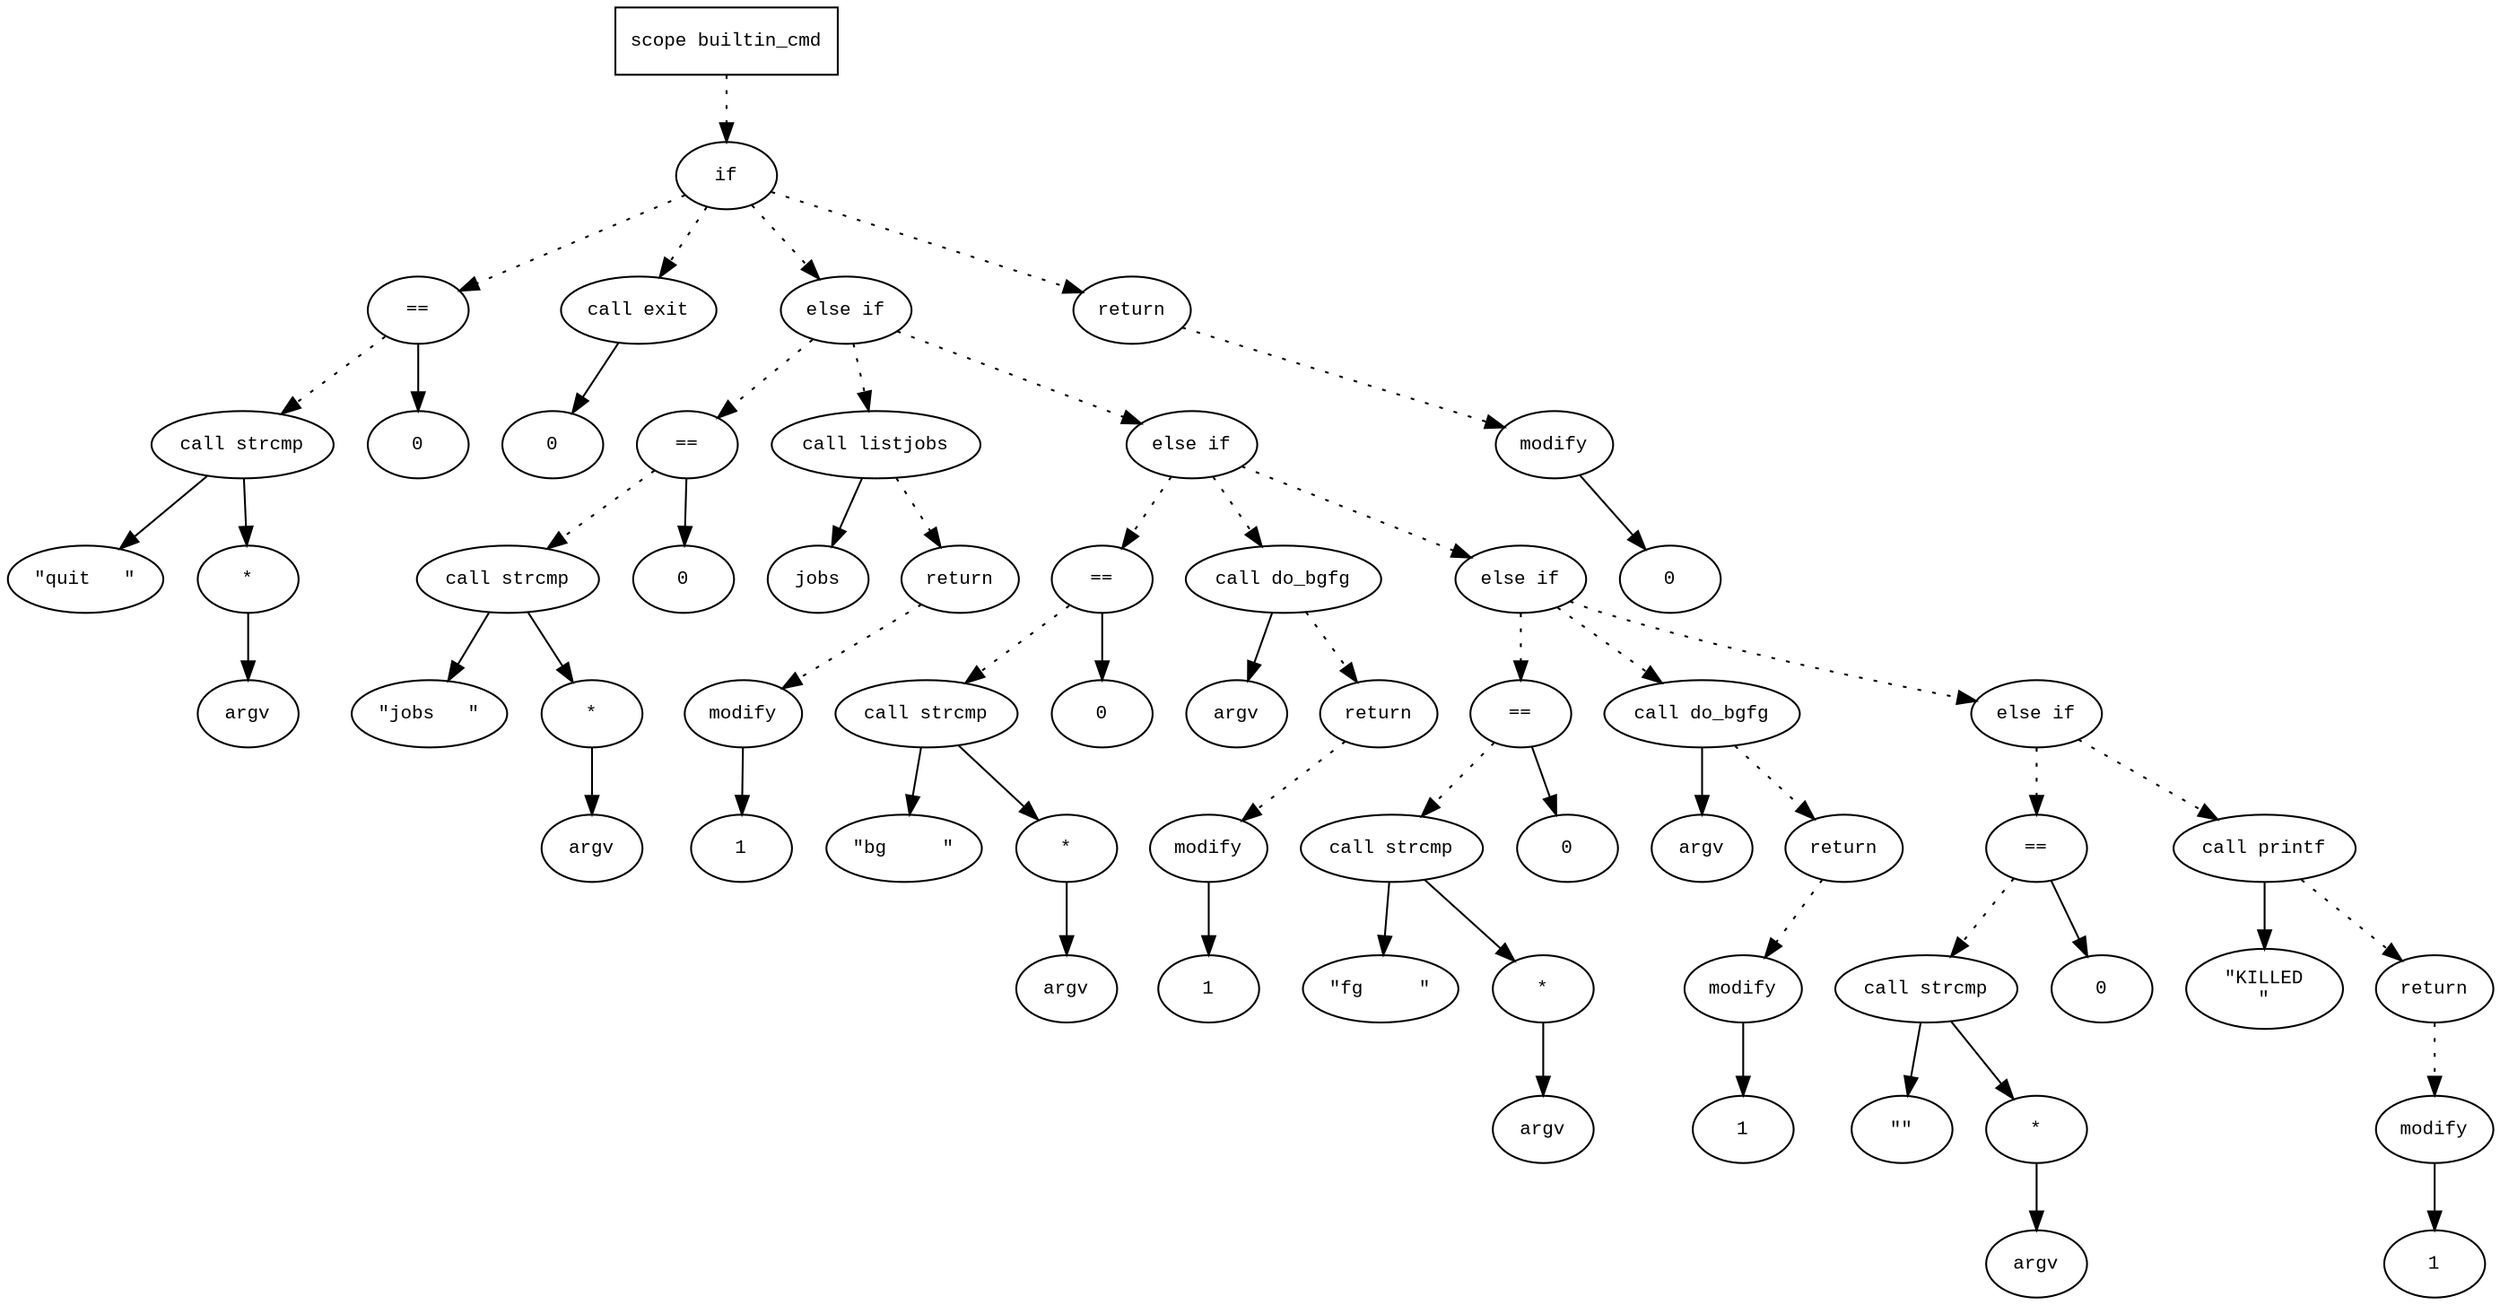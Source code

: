 digraph AST {
  graph [fontname="Times New Roman",fontsize=10];
  node  [fontname="Courier New",fontsize=10];
  edge  [fontname="Times New Roman",fontsize=10];

  node1 [label="scope builtin_cmd",shape=box];
  node2 [label="if",shape=ellipse];
  node1 -> node2 [style=dotted];
  node3 [label="==",shape=ellipse];
  node4 [label="call strcmp",shape=ellipse];
  node5 [label="\"quit   \"",shape=ellipse];
  node4 -> node5;
  node6 [label="*",shape=ellipse];
  node7 [label="argv",shape=ellipse];
  node6 -> node7;
  node4 -> node6;
  node3 -> node4 [style=dotted];
  node8 [label="0",shape=ellipse];
  node3 -> node8;
  node2 -> node3 [style=dotted];
  node9 [label="call exit",shape=ellipse];
  node10 [label="0",shape=ellipse];
  node9 -> node10;
  node2 -> node9 [style=dotted];
  node11 [label="else if",shape=ellipse];
  node2 -> node11 [style=dotted];
  node12 [label="==",shape=ellipse];
  node13 [label="call strcmp",shape=ellipse];
  node14 [label="\"jobs   \"",shape=ellipse];
  node13 -> node14;
  node15 [label="*",shape=ellipse];
  node16 [label="argv",shape=ellipse];
  node15 -> node16;
  node13 -> node15;
  node12 -> node13 [style=dotted];
  node17 [label="0",shape=ellipse];
  node12 -> node17;
  node11 -> node12 [style=dotted];
  node18 [label="call listjobs",shape=ellipse];
  node19 [label="jobs",shape=ellipse];
  node18 -> node19;
  node11 -> node18 [style=dotted];
  node20 [label="return",shape=ellipse];
  node21 [label="modify",shape=ellipse];
  node22 [label="1",shape=ellipse];
  node21 -> node22;
  node20 -> node21 [style=dotted];
  node18 -> node20 [style=dotted];
  node23 [label="else if",shape=ellipse];
  node11 -> node23 [style=dotted];
  node24 [label="==",shape=ellipse];
  node25 [label="call strcmp",shape=ellipse];
  node26 [label="\"bg     \"",shape=ellipse];
  node25 -> node26;
  node27 [label="*",shape=ellipse];
  node28 [label="argv",shape=ellipse];
  node27 -> node28;
  node25 -> node27;
  node24 -> node25 [style=dotted];
  node29 [label="0",shape=ellipse];
  node24 -> node29;
  node23 -> node24 [style=dotted];
  node30 [label="call do_bgfg",shape=ellipse];
  node31 [label="argv",shape=ellipse];
  node30 -> node31;
  node23 -> node30 [style=dotted];
  node32 [label="return",shape=ellipse];
  node33 [label="modify",shape=ellipse];
  node34 [label="1",shape=ellipse];
  node33 -> node34;
  node32 -> node33 [style=dotted];
  node30 -> node32 [style=dotted];
  node35 [label="else if",shape=ellipse];
  node23 -> node35 [style=dotted];
  node36 [label="==",shape=ellipse];
  node37 [label="call strcmp",shape=ellipse];
  node38 [label="\"fg     \"",shape=ellipse];
  node37 -> node38;
  node39 [label="*",shape=ellipse];
  node40 [label="argv",shape=ellipse];
  node39 -> node40;
  node37 -> node39;
  node36 -> node37 [style=dotted];
  node41 [label="0",shape=ellipse];
  node36 -> node41;
  node35 -> node36 [style=dotted];
  node42 [label="call do_bgfg",shape=ellipse];
  node43 [label="argv",shape=ellipse];
  node42 -> node43;
  node35 -> node42 [style=dotted];
  node44 [label="return",shape=ellipse];
  node45 [label="modify",shape=ellipse];
  node46 [label="1",shape=ellipse];
  node45 -> node46;
  node44 -> node45 [style=dotted];
  node42 -> node44 [style=dotted];
  node47 [label="else if",shape=ellipse];
  node35 -> node47 [style=dotted];
  node48 [label="==",shape=ellipse];
  node49 [label="call strcmp",shape=ellipse];
  node50 [label="\"\"",shape=ellipse];
  node49 -> node50;
  node51 [label="*",shape=ellipse];
  node52 [label="argv",shape=ellipse];
  node51 -> node52;
  node49 -> node51;
  node48 -> node49 [style=dotted];
  node53 [label="0",shape=ellipse];
  node48 -> node53;
  node47 -> node48 [style=dotted];
  node54 [label="call printf",shape=ellipse];
  node55 [label="\"KILLED
\"",shape=ellipse];
  node54 -> node55;
  node47 -> node54 [style=dotted];
  node56 [label="return",shape=ellipse];
  node57 [label="modify",shape=ellipse];
  node58 [label="1",shape=ellipse];
  node57 -> node58;
  node56 -> node57 [style=dotted];
  node54 -> node56 [style=dotted];
  node59 [label="return",shape=ellipse];
  node60 [label="modify",shape=ellipse];
  node61 [label="0",shape=ellipse];
  node60 -> node61;
  node59 -> node60 [style=dotted];
  node2 -> node59 [style=dotted];
} 